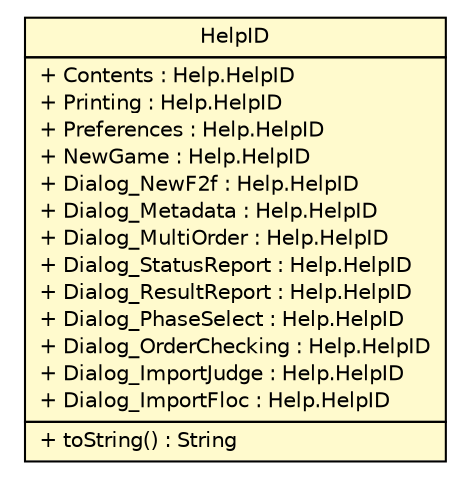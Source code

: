 #!/usr/local/bin/dot
#
# Class diagram 
# Generated by UMLGraph version 5.2 (http://www.umlgraph.org/)
#

digraph G {
	edge [fontname="Helvetica",fontsize=10,labelfontname="Helvetica",labelfontsize=10];
	node [fontname="Helvetica",fontsize=10,shape=plaintext];
	nodesep=0.25;
	ranksep=0.5;
	// dip.misc.Help.HelpID
	c1997 [label=<<table title="dip.misc.Help.HelpID" border="0" cellborder="1" cellspacing="0" cellpadding="2" port="p" bgcolor="lemonChiffon" href="./Help.HelpID.html">
		<tr><td><table border="0" cellspacing="0" cellpadding="1">
<tr><td align="center" balign="center"> HelpID </td></tr>
		</table></td></tr>
		<tr><td><table border="0" cellspacing="0" cellpadding="1">
<tr><td align="left" balign="left"> + Contents : Help.HelpID </td></tr>
<tr><td align="left" balign="left"> + Printing : Help.HelpID </td></tr>
<tr><td align="left" balign="left"> + Preferences : Help.HelpID </td></tr>
<tr><td align="left" balign="left"> + NewGame : Help.HelpID </td></tr>
<tr><td align="left" balign="left"> + Dialog_NewF2f : Help.HelpID </td></tr>
<tr><td align="left" balign="left"> + Dialog_Metadata : Help.HelpID </td></tr>
<tr><td align="left" balign="left"> + Dialog_MultiOrder : Help.HelpID </td></tr>
<tr><td align="left" balign="left"> + Dialog_StatusReport : Help.HelpID </td></tr>
<tr><td align="left" balign="left"> + Dialog_ResultReport : Help.HelpID </td></tr>
<tr><td align="left" balign="left"> + Dialog_PhaseSelect : Help.HelpID </td></tr>
<tr><td align="left" balign="left"> + Dialog_OrderChecking : Help.HelpID </td></tr>
<tr><td align="left" balign="left"> + Dialog_ImportJudge : Help.HelpID </td></tr>
<tr><td align="left" balign="left"> + Dialog_ImportFloc : Help.HelpID </td></tr>
		</table></td></tr>
		<tr><td><table border="0" cellspacing="0" cellpadding="1">
<tr><td align="left" balign="left"> + toString() : String </td></tr>
		</table></td></tr>
		</table>>, fontname="Helvetica", fontcolor="black", fontsize=10.0];
}

